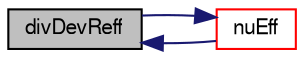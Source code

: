 digraph "divDevReff"
{
  bgcolor="transparent";
  edge [fontname="FreeSans",fontsize="10",labelfontname="FreeSans",labelfontsize="10"];
  node [fontname="FreeSans",fontsize="10",shape=record];
  rankdir="LR";
  Node1977 [label="divDevReff",height=0.2,width=0.4,color="black", fillcolor="grey75", style="filled", fontcolor="black"];
  Node1977 -> Node1978 [dir="back",color="midnightblue",fontsize="10",style="solid",fontname="FreeSans"];
  Node1978 [label="nuEff",height=0.2,width=0.4,color="red",URL="$a31038.html#a253447ded10e8fc7fceccbbea00f98ad",tooltip="Return the effective viscosity, i.e. the laminar viscosity. "];
  Node1978 -> Node1977 [dir="back",color="midnightblue",fontsize="10",style="solid",fontname="FreeSans"];
}
